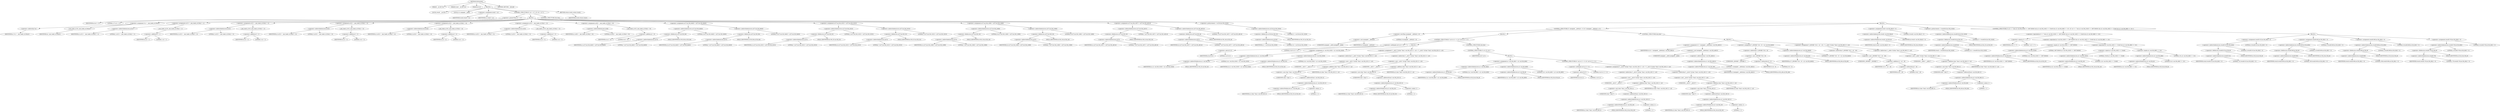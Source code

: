 digraph IGDstartelt {  
"1000103" [label = "(METHOD,IGDstartelt)" ]
"1000104" [label = "(PARAM,__m128i *a1)" ]
"1000105" [label = "(PARAM,const __m128i *a2)" ]
"1000106" [label = "(PARAM,int a3)" ]
"1000107" [label = "(BLOCK,,)" ]
"1000108" [label = "(LOCAL,result: __m128i *)" ]
"1000109" [label = "(LOCAL,v4: unsigned __int64)" ]
"1000110" [label = "(<operator>.assignment,result = a1)" ]
"1000111" [label = "(IDENTIFIER,result,result = a1)" ]
"1000112" [label = "(IDENTIFIER,a1,result = a1)" ]
"1000113" [label = "(CONTROL_STRUCTURE,if ( a3 > 127 ),if ( a3 > 127 ))" ]
"1000114" [label = "(<operator>.greaterThan,a3 > 127)" ]
"1000115" [label = "(IDENTIFIER,a3,a3 > 127)" ]
"1000116" [label = "(LITERAL,127,a3 > 127)" ]
"1000117" [label = "(BLOCK,,)" ]
"1000118" [label = "(<operator>.assignment,*a1 = _mm_loadu_si128(a2))" ]
"1000119" [label = "(<operator>.indirection,*a1)" ]
"1000120" [label = "(IDENTIFIER,a1,*a1 = _mm_loadu_si128(a2))" ]
"1000121" [label = "(_mm_loadu_si128,_mm_loadu_si128(a2))" ]
"1000122" [label = "(IDENTIFIER,a2,_mm_loadu_si128(a2))" ]
"1000123" [label = "(<operator>.assignment,a1[1] = _mm_loadu_si128(a2 + 1))" ]
"1000124" [label = "(<operator>.indirectIndexAccess,a1[1])" ]
"1000125" [label = "(IDENTIFIER,a1,a1[1] = _mm_loadu_si128(a2 + 1))" ]
"1000126" [label = "(LITERAL,1,a1[1] = _mm_loadu_si128(a2 + 1))" ]
"1000127" [label = "(_mm_loadu_si128,_mm_loadu_si128(a2 + 1))" ]
"1000128" [label = "(<operator>.addition,a2 + 1)" ]
"1000129" [label = "(IDENTIFIER,a2,a2 + 1)" ]
"1000130" [label = "(LITERAL,1,a2 + 1)" ]
"1000131" [label = "(<operator>.assignment,a1[2] = _mm_loadu_si128(a2 + 2))" ]
"1000132" [label = "(<operator>.indirectIndexAccess,a1[2])" ]
"1000133" [label = "(IDENTIFIER,a1,a1[2] = _mm_loadu_si128(a2 + 2))" ]
"1000134" [label = "(LITERAL,2,a1[2] = _mm_loadu_si128(a2 + 2))" ]
"1000135" [label = "(_mm_loadu_si128,_mm_loadu_si128(a2 + 2))" ]
"1000136" [label = "(<operator>.addition,a2 + 2)" ]
"1000137" [label = "(IDENTIFIER,a2,a2 + 2)" ]
"1000138" [label = "(LITERAL,2,a2 + 2)" ]
"1000139" [label = "(<operator>.assignment,a1[3] = _mm_loadu_si128(a2 + 3))" ]
"1000140" [label = "(<operator>.indirectIndexAccess,a1[3])" ]
"1000141" [label = "(IDENTIFIER,a1,a1[3] = _mm_loadu_si128(a2 + 3))" ]
"1000142" [label = "(LITERAL,3,a1[3] = _mm_loadu_si128(a2 + 3))" ]
"1000143" [label = "(_mm_loadu_si128,_mm_loadu_si128(a2 + 3))" ]
"1000144" [label = "(<operator>.addition,a2 + 3)" ]
"1000145" [label = "(IDENTIFIER,a2,a2 + 3)" ]
"1000146" [label = "(LITERAL,3,a2 + 3)" ]
"1000147" [label = "(<operator>.assignment,a1[4] = _mm_loadu_si128(a2 + 4))" ]
"1000148" [label = "(<operator>.indirectIndexAccess,a1[4])" ]
"1000149" [label = "(IDENTIFIER,a1,a1[4] = _mm_loadu_si128(a2 + 4))" ]
"1000150" [label = "(LITERAL,4,a1[4] = _mm_loadu_si128(a2 + 4))" ]
"1000151" [label = "(_mm_loadu_si128,_mm_loadu_si128(a2 + 4))" ]
"1000152" [label = "(<operator>.addition,a2 + 4)" ]
"1000153" [label = "(IDENTIFIER,a2,a2 + 4)" ]
"1000154" [label = "(LITERAL,4,a2 + 4)" ]
"1000155" [label = "(<operator>.assignment,a1[5] = _mm_loadu_si128(a2 + 5))" ]
"1000156" [label = "(<operator>.indirectIndexAccess,a1[5])" ]
"1000157" [label = "(IDENTIFIER,a1,a1[5] = _mm_loadu_si128(a2 + 5))" ]
"1000158" [label = "(LITERAL,5,a1[5] = _mm_loadu_si128(a2 + 5))" ]
"1000159" [label = "(_mm_loadu_si128,_mm_loadu_si128(a2 + 5))" ]
"1000160" [label = "(<operator>.addition,a2 + 5)" ]
"1000161" [label = "(IDENTIFIER,a2,a2 + 5)" ]
"1000162" [label = "(LITERAL,5,a2 + 5)" ]
"1000163" [label = "(<operator>.assignment,a1[6] = _mm_loadu_si128(a2 + 6))" ]
"1000164" [label = "(<operator>.indirectIndexAccess,a1[6])" ]
"1000165" [label = "(IDENTIFIER,a1,a1[6] = _mm_loadu_si128(a2 + 6))" ]
"1000166" [label = "(LITERAL,6,a1[6] = _mm_loadu_si128(a2 + 6))" ]
"1000167" [label = "(_mm_loadu_si128,_mm_loadu_si128(a2 + 6))" ]
"1000168" [label = "(<operator>.addition,a2 + 6)" ]
"1000169" [label = "(IDENTIFIER,a2,a2 + 6)" ]
"1000170" [label = "(LITERAL,6,a2 + 6)" ]
"1000171" [label = "(<operator>.assignment,a1[7].m128i_i64[0] = a2[7].m128i_i64[0])" ]
"1000172" [label = "(<operator>.indirectIndexAccess,a1[7].m128i_i64[0])" ]
"1000173" [label = "(<operator>.fieldAccess,a1[7].m128i_i64)" ]
"1000174" [label = "(<operator>.indirectIndexAccess,a1[7])" ]
"1000175" [label = "(IDENTIFIER,a1,a1[7].m128i_i64[0] = a2[7].m128i_i64[0])" ]
"1000176" [label = "(LITERAL,7,a1[7].m128i_i64[0] = a2[7].m128i_i64[0])" ]
"1000177" [label = "(FIELD_IDENTIFIER,m128i_i64,m128i_i64)" ]
"1000178" [label = "(LITERAL,0,a1[7].m128i_i64[0] = a2[7].m128i_i64[0])" ]
"1000179" [label = "(<operator>.indirectIndexAccess,a2[7].m128i_i64[0])" ]
"1000180" [label = "(<operator>.fieldAccess,a2[7].m128i_i64)" ]
"1000181" [label = "(<operator>.indirectIndexAccess,a2[7])" ]
"1000182" [label = "(IDENTIFIER,a2,a1[7].m128i_i64[0] = a2[7].m128i_i64[0])" ]
"1000183" [label = "(LITERAL,7,a1[7].m128i_i64[0] = a2[7].m128i_i64[0])" ]
"1000184" [label = "(FIELD_IDENTIFIER,m128i_i64,m128i_i64)" ]
"1000185" [label = "(LITERAL,0,a1[7].m128i_i64[0] = a2[7].m128i_i64[0])" ]
"1000186" [label = "(<operator>.assignment,a1[7].m128i_i32[2] = a2[7].m128i_i32[2])" ]
"1000187" [label = "(<operator>.indirectIndexAccess,a1[7].m128i_i32[2])" ]
"1000188" [label = "(<operator>.fieldAccess,a1[7].m128i_i32)" ]
"1000189" [label = "(<operator>.indirectIndexAccess,a1[7])" ]
"1000190" [label = "(IDENTIFIER,a1,a1[7].m128i_i32[2] = a2[7].m128i_i32[2])" ]
"1000191" [label = "(LITERAL,7,a1[7].m128i_i32[2] = a2[7].m128i_i32[2])" ]
"1000192" [label = "(FIELD_IDENTIFIER,m128i_i32,m128i_i32)" ]
"1000193" [label = "(LITERAL,2,a1[7].m128i_i32[2] = a2[7].m128i_i32[2])" ]
"1000194" [label = "(<operator>.indirectIndexAccess,a2[7].m128i_i32[2])" ]
"1000195" [label = "(<operator>.fieldAccess,a2[7].m128i_i32)" ]
"1000196" [label = "(<operator>.indirectIndexAccess,a2[7])" ]
"1000197" [label = "(IDENTIFIER,a2,a1[7].m128i_i32[2] = a2[7].m128i_i32[2])" ]
"1000198" [label = "(LITERAL,7,a1[7].m128i_i32[2] = a2[7].m128i_i32[2])" ]
"1000199" [label = "(FIELD_IDENTIFIER,m128i_i32,m128i_i32)" ]
"1000200" [label = "(LITERAL,2,a1[7].m128i_i32[2] = a2[7].m128i_i32[2])" ]
"1000201" [label = "(<operator>.assignment,a1[7].m128i_i16[6] = a2[7].m128i_i16[6])" ]
"1000202" [label = "(<operator>.indirectIndexAccess,a1[7].m128i_i16[6])" ]
"1000203" [label = "(<operator>.fieldAccess,a1[7].m128i_i16)" ]
"1000204" [label = "(<operator>.indirectIndexAccess,a1[7])" ]
"1000205" [label = "(IDENTIFIER,a1,a1[7].m128i_i16[6] = a2[7].m128i_i16[6])" ]
"1000206" [label = "(LITERAL,7,a1[7].m128i_i16[6] = a2[7].m128i_i16[6])" ]
"1000207" [label = "(FIELD_IDENTIFIER,m128i_i16,m128i_i16)" ]
"1000208" [label = "(LITERAL,6,a1[7].m128i_i16[6] = a2[7].m128i_i16[6])" ]
"1000209" [label = "(<operator>.indirectIndexAccess,a2[7].m128i_i16[6])" ]
"1000210" [label = "(<operator>.fieldAccess,a2[7].m128i_i16)" ]
"1000211" [label = "(<operator>.indirectIndexAccess,a2[7])" ]
"1000212" [label = "(IDENTIFIER,a2,a1[7].m128i_i16[6] = a2[7].m128i_i16[6])" ]
"1000213" [label = "(LITERAL,7,a1[7].m128i_i16[6] = a2[7].m128i_i16[6])" ]
"1000214" [label = "(FIELD_IDENTIFIER,m128i_i16,m128i_i16)" ]
"1000215" [label = "(LITERAL,6,a1[7].m128i_i16[6] = a2[7].m128i_i16[6])" ]
"1000216" [label = "(<operator>.assignment,a1[7].m128i_i16[7] = a2[7].m128i_u8[14])" ]
"1000217" [label = "(<operator>.indirectIndexAccess,a1[7].m128i_i16[7])" ]
"1000218" [label = "(<operator>.fieldAccess,a1[7].m128i_i16)" ]
"1000219" [label = "(<operator>.indirectIndexAccess,a1[7])" ]
"1000220" [label = "(IDENTIFIER,a1,a1[7].m128i_i16[7] = a2[7].m128i_u8[14])" ]
"1000221" [label = "(LITERAL,7,a1[7].m128i_i16[7] = a2[7].m128i_u8[14])" ]
"1000222" [label = "(FIELD_IDENTIFIER,m128i_i16,m128i_i16)" ]
"1000223" [label = "(LITERAL,7,a1[7].m128i_i16[7] = a2[7].m128i_u8[14])" ]
"1000224" [label = "(<operator>.indirectIndexAccess,a2[7].m128i_u8[14])" ]
"1000225" [label = "(<operator>.fieldAccess,a2[7].m128i_u8)" ]
"1000226" [label = "(<operator>.indirectIndexAccess,a2[7])" ]
"1000227" [label = "(IDENTIFIER,a2,a1[7].m128i_i16[7] = a2[7].m128i_u8[14])" ]
"1000228" [label = "(LITERAL,7,a1[7].m128i_i16[7] = a2[7].m128i_u8[14])" ]
"1000229" [label = "(FIELD_IDENTIFIER,m128i_u8,m128i_u8)" ]
"1000230" [label = "(LITERAL,14,a1[7].m128i_i16[7] = a2[7].m128i_u8[14])" ]
"1000231" [label = "(<operator>.preIncrement,++a1[24].m128i_i32[0])" ]
"1000232" [label = "(<operator>.indirectIndexAccess,a1[24].m128i_i32[0])" ]
"1000233" [label = "(<operator>.fieldAccess,a1[24].m128i_i32)" ]
"1000234" [label = "(<operator>.indirectIndexAccess,a1[24])" ]
"1000235" [label = "(IDENTIFIER,a1,++a1[24].m128i_i32[0])" ]
"1000236" [label = "(LITERAL,24,++a1[24].m128i_i32[0])" ]
"1000237" [label = "(FIELD_IDENTIFIER,m128i_i32,m128i_i32)" ]
"1000238" [label = "(LITERAL,0,++a1[24].m128i_i32[0])" ]
"1000239" [label = "(CONTROL_STRUCTURE,else,else)" ]
"1000240" [label = "(BLOCK,,)" ]
"1000241" [label = "(CONTROL_STRUCTURE,if ( (unsigned __int64)a3 < 8 ),if ( (unsigned __int64)a3 < 8 ))" ]
"1000242" [label = "(<operator>.lessThan,(unsigned __int64)a3 < 8)" ]
"1000243" [label = "(<operator>.cast,(unsigned __int64)a3)" ]
"1000244" [label = "(UNKNOWN,unsigned __int64,unsigned __int64)" ]
"1000245" [label = "(IDENTIFIER,a3,(unsigned __int64)a3)" ]
"1000246" [label = "(LITERAL,8,(unsigned __int64)a3 < 8)" ]
"1000247" [label = "(BLOCK,,)" ]
"1000248" [label = "(CONTROL_STRUCTURE,if ( (a3 & 4) != 0 ),if ( (a3 & 4) != 0 ))" ]
"1000249" [label = "(<operator>.notEquals,(a3 & 4) != 0)" ]
"1000250" [label = "(<operator>.and,a3 & 4)" ]
"1000251" [label = "(IDENTIFIER,a3,a3 & 4)" ]
"1000252" [label = "(LITERAL,4,a3 & 4)" ]
"1000253" [label = "(LITERAL,0,(a3 & 4) != 0)" ]
"1000254" [label = "(BLOCK,,)" ]
"1000255" [label = "(<operator>.assignment,a1->m128i_i32[0] = a2->m128i_i32[0])" ]
"1000256" [label = "(<operator>.indirectIndexAccess,a1->m128i_i32[0])" ]
"1000257" [label = "(<operator>.indirectFieldAccess,a1->m128i_i32)" ]
"1000258" [label = "(IDENTIFIER,a1,a1->m128i_i32[0] = a2->m128i_i32[0])" ]
"1000259" [label = "(FIELD_IDENTIFIER,m128i_i32,m128i_i32)" ]
"1000260" [label = "(LITERAL,0,a1->m128i_i32[0] = a2->m128i_i32[0])" ]
"1000261" [label = "(<operator>.indirectIndexAccess,a2->m128i_i32[0])" ]
"1000262" [label = "(<operator>.indirectFieldAccess,a2->m128i_i32)" ]
"1000263" [label = "(IDENTIFIER,a2,a1->m128i_i32[0] = a2->m128i_i32[0])" ]
"1000264" [label = "(FIELD_IDENTIFIER,m128i_i32,m128i_i32)" ]
"1000265" [label = "(LITERAL,0,a1->m128i_i32[0] = a2->m128i_i32[0])" ]
"1000266" [label = "(<operator>.assignment,*(__int32 *)((char *)&a1->m128i_i32[-1] + a3) = *(__int32 *)((char *)&a2->m128i_i32[-1] + a3))" ]
"1000267" [label = "(<operator>.indirection,*(__int32 *)((char *)&a1->m128i_i32[-1] + a3))" ]
"1000268" [label = "(<operator>.cast,(__int32 *)((char *)&a1->m128i_i32[-1] + a3))" ]
"1000269" [label = "(UNKNOWN,__int32 *,__int32 *)" ]
"1000270" [label = "(<operator>.addition,(char *)&a1->m128i_i32[-1] + a3)" ]
"1000271" [label = "(<operator>.cast,(char *)&a1->m128i_i32[-1])" ]
"1000272" [label = "(UNKNOWN,char *,char *)" ]
"1000273" [label = "(<operator>.addressOf,&a1->m128i_i32[-1])" ]
"1000274" [label = "(<operator>.indirectIndexAccess,a1->m128i_i32[-1])" ]
"1000275" [label = "(<operator>.indirectFieldAccess,a1->m128i_i32)" ]
"1000276" [label = "(IDENTIFIER,a1,(char *)&a1->m128i_i32[-1])" ]
"1000277" [label = "(FIELD_IDENTIFIER,m128i_i32,m128i_i32)" ]
"1000278" [label = "(<operator>.minus,-1)" ]
"1000279" [label = "(LITERAL,1,-1)" ]
"1000280" [label = "(IDENTIFIER,a3,(char *)&a1->m128i_i32[-1] + a3)" ]
"1000281" [label = "(<operator>.indirection,*(__int32 *)((char *)&a2->m128i_i32[-1] + a3))" ]
"1000282" [label = "(<operator>.cast,(__int32 *)((char *)&a2->m128i_i32[-1] + a3))" ]
"1000283" [label = "(UNKNOWN,__int32 *,__int32 *)" ]
"1000284" [label = "(<operator>.addition,(char *)&a2->m128i_i32[-1] + a3)" ]
"1000285" [label = "(<operator>.cast,(char *)&a2->m128i_i32[-1])" ]
"1000286" [label = "(UNKNOWN,char *,char *)" ]
"1000287" [label = "(<operator>.addressOf,&a2->m128i_i32[-1])" ]
"1000288" [label = "(<operator>.indirectIndexAccess,a2->m128i_i32[-1])" ]
"1000289" [label = "(<operator>.indirectFieldAccess,a2->m128i_i32)" ]
"1000290" [label = "(IDENTIFIER,a2,(char *)&a2->m128i_i32[-1])" ]
"1000291" [label = "(FIELD_IDENTIFIER,m128i_i32,m128i_i32)" ]
"1000292" [label = "(<operator>.minus,-1)" ]
"1000293" [label = "(LITERAL,1,-1)" ]
"1000294" [label = "(IDENTIFIER,a3,(char *)&a2->m128i_i32[-1] + a3)" ]
"1000295" [label = "(CONTROL_STRUCTURE,else,else)" ]
"1000296" [label = "(CONTROL_STRUCTURE,if ( a3 ),if ( a3 ))" ]
"1000297" [label = "(IDENTIFIER,a3,if ( a3 ))" ]
"1000298" [label = "(BLOCK,,)" ]
"1000299" [label = "(<operator>.assignment,a1->m128i_i8[0] = a2->m128i_i8[0])" ]
"1000300" [label = "(<operator>.indirectIndexAccess,a1->m128i_i8[0])" ]
"1000301" [label = "(<operator>.indirectFieldAccess,a1->m128i_i8)" ]
"1000302" [label = "(IDENTIFIER,a1,a1->m128i_i8[0] = a2->m128i_i8[0])" ]
"1000303" [label = "(FIELD_IDENTIFIER,m128i_i8,m128i_i8)" ]
"1000304" [label = "(LITERAL,0,a1->m128i_i8[0] = a2->m128i_i8[0])" ]
"1000305" [label = "(<operator>.indirectIndexAccess,a2->m128i_i8[0])" ]
"1000306" [label = "(<operator>.indirectFieldAccess,a2->m128i_i8)" ]
"1000307" [label = "(IDENTIFIER,a2,a1->m128i_i8[0] = a2->m128i_i8[0])" ]
"1000308" [label = "(FIELD_IDENTIFIER,m128i_i8,m128i_i8)" ]
"1000309" [label = "(LITERAL,0,a1->m128i_i8[0] = a2->m128i_i8[0])" ]
"1000310" [label = "(CONTROL_STRUCTURE,if ( (a3 & 2) != 0 ),if ( (a3 & 2) != 0 ))" ]
"1000311" [label = "(<operator>.notEquals,(a3 & 2) != 0)" ]
"1000312" [label = "(<operator>.and,a3 & 2)" ]
"1000313" [label = "(IDENTIFIER,a3,a3 & 2)" ]
"1000314" [label = "(LITERAL,2,a3 & 2)" ]
"1000315" [label = "(LITERAL,0,(a3 & 2) != 0)" ]
"1000316" [label = "(<operator>.assignment,*(__int16 *)((char *)&a1->m128i_i16[-1] + a3) = *(__int16 *)((char *)&a2->m128i_i16[-1] + a3))" ]
"1000317" [label = "(<operator>.indirection,*(__int16 *)((char *)&a1->m128i_i16[-1] + a3))" ]
"1000318" [label = "(<operator>.cast,(__int16 *)((char *)&a1->m128i_i16[-1] + a3))" ]
"1000319" [label = "(UNKNOWN,__int16 *,__int16 *)" ]
"1000320" [label = "(<operator>.addition,(char *)&a1->m128i_i16[-1] + a3)" ]
"1000321" [label = "(<operator>.cast,(char *)&a1->m128i_i16[-1])" ]
"1000322" [label = "(UNKNOWN,char *,char *)" ]
"1000323" [label = "(<operator>.addressOf,&a1->m128i_i16[-1])" ]
"1000324" [label = "(<operator>.indirectIndexAccess,a1->m128i_i16[-1])" ]
"1000325" [label = "(<operator>.indirectFieldAccess,a1->m128i_i16)" ]
"1000326" [label = "(IDENTIFIER,a1,(char *)&a1->m128i_i16[-1])" ]
"1000327" [label = "(FIELD_IDENTIFIER,m128i_i16,m128i_i16)" ]
"1000328" [label = "(<operator>.minus,-1)" ]
"1000329" [label = "(LITERAL,1,-1)" ]
"1000330" [label = "(IDENTIFIER,a3,(char *)&a1->m128i_i16[-1] + a3)" ]
"1000331" [label = "(<operator>.indirection,*(__int16 *)((char *)&a2->m128i_i16[-1] + a3))" ]
"1000332" [label = "(<operator>.cast,(__int16 *)((char *)&a2->m128i_i16[-1] + a3))" ]
"1000333" [label = "(UNKNOWN,__int16 *,__int16 *)" ]
"1000334" [label = "(<operator>.addition,(char *)&a2->m128i_i16[-1] + a3)" ]
"1000335" [label = "(<operator>.cast,(char *)&a2->m128i_i16[-1])" ]
"1000336" [label = "(UNKNOWN,char *,char *)" ]
"1000337" [label = "(<operator>.addressOf,&a2->m128i_i16[-1])" ]
"1000338" [label = "(<operator>.indirectIndexAccess,a2->m128i_i16[-1])" ]
"1000339" [label = "(<operator>.indirectFieldAccess,a2->m128i_i16)" ]
"1000340" [label = "(IDENTIFIER,a2,(char *)&a2->m128i_i16[-1])" ]
"1000341" [label = "(FIELD_IDENTIFIER,m128i_i16,m128i_i16)" ]
"1000342" [label = "(<operator>.minus,-1)" ]
"1000343" [label = "(LITERAL,1,-1)" ]
"1000344" [label = "(IDENTIFIER,a3,(char *)&a2->m128i_i16[-1] + a3)" ]
"1000345" [label = "(CONTROL_STRUCTURE,else,else)" ]
"1000346" [label = "(BLOCK,,)" ]
"1000347" [label = "(<operator>.assignment,v4 = (unsigned __int64)&a1->m128i_u64[1])" ]
"1000348" [label = "(IDENTIFIER,v4,v4 = (unsigned __int64)&a1->m128i_u64[1])" ]
"1000349" [label = "(<operator>.cast,(unsigned __int64)&a1->m128i_u64[1])" ]
"1000350" [label = "(UNKNOWN,unsigned __int64,unsigned __int64)" ]
"1000351" [label = "(<operator>.addressOf,&a1->m128i_u64[1])" ]
"1000352" [label = "(<operator>.indirectIndexAccess,a1->m128i_u64[1])" ]
"1000353" [label = "(<operator>.indirectFieldAccess,a1->m128i_u64)" ]
"1000354" [label = "(IDENTIFIER,a1,(unsigned __int64)&a1->m128i_u64[1])" ]
"1000355" [label = "(FIELD_IDENTIFIER,m128i_u64,m128i_u64)" ]
"1000356" [label = "(LITERAL,1,(unsigned __int64)&a1->m128i_u64[1])" ]
"1000357" [label = "(<operator>.assignment,*(_QWORD *)(v4 - 8) = a2->m128i_i64[0])" ]
"1000358" [label = "(<operator>.indirection,*(_QWORD *)(v4 - 8))" ]
"1000359" [label = "(<operator>.cast,(_QWORD *)(v4 - 8))" ]
"1000360" [label = "(UNKNOWN,_QWORD *,_QWORD *)" ]
"1000361" [label = "(<operator>.subtraction,v4 - 8)" ]
"1000362" [label = "(IDENTIFIER,v4,v4 - 8)" ]
"1000363" [label = "(LITERAL,8,v4 - 8)" ]
"1000364" [label = "(<operator>.indirectIndexAccess,a2->m128i_i64[0])" ]
"1000365" [label = "(<operator>.indirectFieldAccess,a2->m128i_i64)" ]
"1000366" [label = "(IDENTIFIER,a2,*(_QWORD *)(v4 - 8) = a2->m128i_i64[0])" ]
"1000367" [label = "(FIELD_IDENTIFIER,m128i_i64,m128i_i64)" ]
"1000368" [label = "(LITERAL,0,*(_QWORD *)(v4 - 8) = a2->m128i_i64[0])" ]
"1000369" [label = "(<operator>.assignment,*(_QWORD *)(v4 + a3 - 16) = *(__int64 *)((char *)&a2->m128i_i64[-1] + a3))" ]
"1000370" [label = "(<operator>.indirection,*(_QWORD *)(v4 + a3 - 16))" ]
"1000371" [label = "(<operator>.cast,(_QWORD *)(v4 + a3 - 16))" ]
"1000372" [label = "(UNKNOWN,_QWORD *,_QWORD *)" ]
"1000373" [label = "(<operator>.addition,v4 + a3 - 16)" ]
"1000374" [label = "(IDENTIFIER,v4,v4 + a3 - 16)" ]
"1000375" [label = "(<operator>.subtraction,a3 - 16)" ]
"1000376" [label = "(IDENTIFIER,a3,a3 - 16)" ]
"1000377" [label = "(LITERAL,16,a3 - 16)" ]
"1000378" [label = "(<operator>.indirection,*(__int64 *)((char *)&a2->m128i_i64[-1] + a3))" ]
"1000379" [label = "(<operator>.cast,(__int64 *)((char *)&a2->m128i_i64[-1] + a3))" ]
"1000380" [label = "(UNKNOWN,__int64 *,__int64 *)" ]
"1000381" [label = "(<operator>.addition,(char *)&a2->m128i_i64[-1] + a3)" ]
"1000382" [label = "(<operator>.cast,(char *)&a2->m128i_i64[-1])" ]
"1000383" [label = "(UNKNOWN,char *,char *)" ]
"1000384" [label = "(<operator>.addressOf,&a2->m128i_i64[-1])" ]
"1000385" [label = "(<operator>.indirectIndexAccess,a2->m128i_i64[-1])" ]
"1000386" [label = "(<operator>.indirectFieldAccess,a2->m128i_i64)" ]
"1000387" [label = "(IDENTIFIER,a2,(char *)&a2->m128i_i64[-1])" ]
"1000388" [label = "(FIELD_IDENTIFIER,m128i_i64,m128i_i64)" ]
"1000389" [label = "(<operator>.minus,-1)" ]
"1000390" [label = "(LITERAL,1,-1)" ]
"1000391" [label = "(IDENTIFIER,a3,(char *)&a2->m128i_i64[-1] + a3)" ]
"1000392" [label = "(<operator>.assignment,result->m128i_i8[a3] = 0)" ]
"1000393" [label = "(<operator>.indirectIndexAccess,result->m128i_i8[a3])" ]
"1000394" [label = "(<operator>.indirectFieldAccess,result->m128i_i8)" ]
"1000395" [label = "(IDENTIFIER,result,result->m128i_i8[a3] = 0)" ]
"1000396" [label = "(FIELD_IDENTIFIER,m128i_i8,m128i_i8)" ]
"1000397" [label = "(IDENTIFIER,a3,result->m128i_i8[a3] = 0)" ]
"1000398" [label = "(LITERAL,0,result->m128i_i8[a3] = 0)" ]
"1000399" [label = "(<operator>.preIncrement,++result[24].m128i_i32[0])" ]
"1000400" [label = "(<operator>.indirectIndexAccess,result[24].m128i_i32[0])" ]
"1000401" [label = "(<operator>.fieldAccess,result[24].m128i_i32)" ]
"1000402" [label = "(<operator>.indirectIndexAccess,result[24])" ]
"1000403" [label = "(IDENTIFIER,result,++result[24].m128i_i32[0])" ]
"1000404" [label = "(LITERAL,24,++result[24].m128i_i32[0])" ]
"1000405" [label = "(FIELD_IDENTIFIER,m128i_i32,m128i_i32)" ]
"1000406" [label = "(LITERAL,0,++result[24].m128i_i32[0])" ]
"1000407" [label = "(CONTROL_STRUCTURE,if ( a3 == 7 && a2->m128i_i32[0] == 1987208563 && a2->m128i_i16[2] == 25449 && a2->m128i_i8[6] == 101 ),if ( a3 == 7 && a2->m128i_i32[0] == 1987208563 && a2->m128i_i16[2] == 25449 && a2->m128i_i8[6] == 101 ))" ]
"1000408" [label = "(<operator>.logicalAnd,a3 == 7 && a2->m128i_i32[0] == 1987208563 && a2->m128i_i16[2] == 25449 && a2->m128i_i8[6] == 101)" ]
"1000409" [label = "(<operator>.equals,a3 == 7)" ]
"1000410" [label = "(IDENTIFIER,a3,a3 == 7)" ]
"1000411" [label = "(LITERAL,7,a3 == 7)" ]
"1000412" [label = "(<operator>.logicalAnd,a2->m128i_i32[0] == 1987208563 && a2->m128i_i16[2] == 25449 && a2->m128i_i8[6] == 101)" ]
"1000413" [label = "(<operator>.equals,a2->m128i_i32[0] == 1987208563)" ]
"1000414" [label = "(<operator>.indirectIndexAccess,a2->m128i_i32[0])" ]
"1000415" [label = "(<operator>.indirectFieldAccess,a2->m128i_i32)" ]
"1000416" [label = "(IDENTIFIER,a2,a2->m128i_i32[0] == 1987208563)" ]
"1000417" [label = "(FIELD_IDENTIFIER,m128i_i32,m128i_i32)" ]
"1000418" [label = "(LITERAL,0,a2->m128i_i32[0] == 1987208563)" ]
"1000419" [label = "(LITERAL,1987208563,a2->m128i_i32[0] == 1987208563)" ]
"1000420" [label = "(<operator>.logicalAnd,a2->m128i_i16[2] == 25449 && a2->m128i_i8[6] == 101)" ]
"1000421" [label = "(<operator>.equals,a2->m128i_i16[2] == 25449)" ]
"1000422" [label = "(<operator>.indirectIndexAccess,a2->m128i_i16[2])" ]
"1000423" [label = "(<operator>.indirectFieldAccess,a2->m128i_i16)" ]
"1000424" [label = "(IDENTIFIER,a2,a2->m128i_i16[2] == 25449)" ]
"1000425" [label = "(FIELD_IDENTIFIER,m128i_i16,m128i_i16)" ]
"1000426" [label = "(LITERAL,2,a2->m128i_i16[2] == 25449)" ]
"1000427" [label = "(LITERAL,25449,a2->m128i_i16[2] == 25449)" ]
"1000428" [label = "(<operator>.equals,a2->m128i_i8[6] == 101)" ]
"1000429" [label = "(<operator>.indirectIndexAccess,a2->m128i_i8[6])" ]
"1000430" [label = "(<operator>.indirectFieldAccess,a2->m128i_i8)" ]
"1000431" [label = "(IDENTIFIER,a2,a2->m128i_i8[6] == 101)" ]
"1000432" [label = "(FIELD_IDENTIFIER,m128i_i8,m128i_i8)" ]
"1000433" [label = "(LITERAL,6,a2->m128i_i8[6] == 101)" ]
"1000434" [label = "(LITERAL,101,a2->m128i_i8[6] == 101)" ]
"1000435" [label = "(BLOCK,,)" ]
"1000436" [label = "(<operator>.assignment,result[152].m128i_i8[4] = 0)" ]
"1000437" [label = "(<operator>.indirectIndexAccess,result[152].m128i_i8[4])" ]
"1000438" [label = "(<operator>.fieldAccess,result[152].m128i_i8)" ]
"1000439" [label = "(<operator>.indirectIndexAccess,result[152])" ]
"1000440" [label = "(IDENTIFIER,result,result[152].m128i_i8[4] = 0)" ]
"1000441" [label = "(LITERAL,152,result[152].m128i_i8[4] = 0)" ]
"1000442" [label = "(FIELD_IDENTIFIER,m128i_i8,m128i_i8)" ]
"1000443" [label = "(LITERAL,4,result[152].m128i_i8[4] = 0)" ]
"1000444" [label = "(LITERAL,0,result[152].m128i_i8[4] = 0)" ]
"1000445" [label = "(<operator>.assignment,result[160].m128i_i8[4] = 0)" ]
"1000446" [label = "(<operator>.indirectIndexAccess,result[160].m128i_i8[4])" ]
"1000447" [label = "(<operator>.fieldAccess,result[160].m128i_i8)" ]
"1000448" [label = "(<operator>.indirectIndexAccess,result[160])" ]
"1000449" [label = "(IDENTIFIER,result,result[160].m128i_i8[4] = 0)" ]
"1000450" [label = "(LITERAL,160,result[160].m128i_i8[4] = 0)" ]
"1000451" [label = "(FIELD_IDENTIFIER,m128i_i8,m128i_i8)" ]
"1000452" [label = "(LITERAL,4,result[160].m128i_i8[4] = 0)" ]
"1000453" [label = "(LITERAL,0,result[160].m128i_i8[4] = 0)" ]
"1000454" [label = "(<operator>.assignment,result[168].m128i_i8[4] = 0)" ]
"1000455" [label = "(<operator>.indirectIndexAccess,result[168].m128i_i8[4])" ]
"1000456" [label = "(<operator>.fieldAccess,result[168].m128i_i8)" ]
"1000457" [label = "(<operator>.indirectIndexAccess,result[168])" ]
"1000458" [label = "(IDENTIFIER,result,result[168].m128i_i8[4] = 0)" ]
"1000459" [label = "(LITERAL,168,result[168].m128i_i8[4] = 0)" ]
"1000460" [label = "(FIELD_IDENTIFIER,m128i_i8,m128i_i8)" ]
"1000461" [label = "(LITERAL,4,result[168].m128i_i8[4] = 0)" ]
"1000462" [label = "(LITERAL,0,result[168].m128i_i8[4] = 0)" ]
"1000463" [label = "(<operator>.assignment,result[176].m128i_i8[4] = 0)" ]
"1000464" [label = "(<operator>.indirectIndexAccess,result[176].m128i_i8[4])" ]
"1000465" [label = "(<operator>.fieldAccess,result[176].m128i_i8)" ]
"1000466" [label = "(<operator>.indirectIndexAccess,result[176])" ]
"1000467" [label = "(IDENTIFIER,result,result[176].m128i_i8[4] = 0)" ]
"1000468" [label = "(LITERAL,176,result[176].m128i_i8[4] = 0)" ]
"1000469" [label = "(FIELD_IDENTIFIER,m128i_i8,m128i_i8)" ]
"1000470" [label = "(LITERAL,4,result[176].m128i_i8[4] = 0)" ]
"1000471" [label = "(LITERAL,0,result[176].m128i_i8[4] = 0)" ]
"1000472" [label = "(RETURN,return result;,return result;)" ]
"1000473" [label = "(IDENTIFIER,result,return result;)" ]
"1000474" [label = "(METHOD_RETURN,__fastcall)" ]
  "1000103" -> "1000104" 
  "1000103" -> "1000105" 
  "1000103" -> "1000106" 
  "1000103" -> "1000107" 
  "1000103" -> "1000474" 
  "1000107" -> "1000108" 
  "1000107" -> "1000109" 
  "1000107" -> "1000110" 
  "1000107" -> "1000113" 
  "1000107" -> "1000472" 
  "1000110" -> "1000111" 
  "1000110" -> "1000112" 
  "1000113" -> "1000114" 
  "1000113" -> "1000117" 
  "1000113" -> "1000239" 
  "1000114" -> "1000115" 
  "1000114" -> "1000116" 
  "1000117" -> "1000118" 
  "1000117" -> "1000123" 
  "1000117" -> "1000131" 
  "1000117" -> "1000139" 
  "1000117" -> "1000147" 
  "1000117" -> "1000155" 
  "1000117" -> "1000163" 
  "1000117" -> "1000171" 
  "1000117" -> "1000186" 
  "1000117" -> "1000201" 
  "1000117" -> "1000216" 
  "1000117" -> "1000231" 
  "1000118" -> "1000119" 
  "1000118" -> "1000121" 
  "1000119" -> "1000120" 
  "1000121" -> "1000122" 
  "1000123" -> "1000124" 
  "1000123" -> "1000127" 
  "1000124" -> "1000125" 
  "1000124" -> "1000126" 
  "1000127" -> "1000128" 
  "1000128" -> "1000129" 
  "1000128" -> "1000130" 
  "1000131" -> "1000132" 
  "1000131" -> "1000135" 
  "1000132" -> "1000133" 
  "1000132" -> "1000134" 
  "1000135" -> "1000136" 
  "1000136" -> "1000137" 
  "1000136" -> "1000138" 
  "1000139" -> "1000140" 
  "1000139" -> "1000143" 
  "1000140" -> "1000141" 
  "1000140" -> "1000142" 
  "1000143" -> "1000144" 
  "1000144" -> "1000145" 
  "1000144" -> "1000146" 
  "1000147" -> "1000148" 
  "1000147" -> "1000151" 
  "1000148" -> "1000149" 
  "1000148" -> "1000150" 
  "1000151" -> "1000152" 
  "1000152" -> "1000153" 
  "1000152" -> "1000154" 
  "1000155" -> "1000156" 
  "1000155" -> "1000159" 
  "1000156" -> "1000157" 
  "1000156" -> "1000158" 
  "1000159" -> "1000160" 
  "1000160" -> "1000161" 
  "1000160" -> "1000162" 
  "1000163" -> "1000164" 
  "1000163" -> "1000167" 
  "1000164" -> "1000165" 
  "1000164" -> "1000166" 
  "1000167" -> "1000168" 
  "1000168" -> "1000169" 
  "1000168" -> "1000170" 
  "1000171" -> "1000172" 
  "1000171" -> "1000179" 
  "1000172" -> "1000173" 
  "1000172" -> "1000178" 
  "1000173" -> "1000174" 
  "1000173" -> "1000177" 
  "1000174" -> "1000175" 
  "1000174" -> "1000176" 
  "1000179" -> "1000180" 
  "1000179" -> "1000185" 
  "1000180" -> "1000181" 
  "1000180" -> "1000184" 
  "1000181" -> "1000182" 
  "1000181" -> "1000183" 
  "1000186" -> "1000187" 
  "1000186" -> "1000194" 
  "1000187" -> "1000188" 
  "1000187" -> "1000193" 
  "1000188" -> "1000189" 
  "1000188" -> "1000192" 
  "1000189" -> "1000190" 
  "1000189" -> "1000191" 
  "1000194" -> "1000195" 
  "1000194" -> "1000200" 
  "1000195" -> "1000196" 
  "1000195" -> "1000199" 
  "1000196" -> "1000197" 
  "1000196" -> "1000198" 
  "1000201" -> "1000202" 
  "1000201" -> "1000209" 
  "1000202" -> "1000203" 
  "1000202" -> "1000208" 
  "1000203" -> "1000204" 
  "1000203" -> "1000207" 
  "1000204" -> "1000205" 
  "1000204" -> "1000206" 
  "1000209" -> "1000210" 
  "1000209" -> "1000215" 
  "1000210" -> "1000211" 
  "1000210" -> "1000214" 
  "1000211" -> "1000212" 
  "1000211" -> "1000213" 
  "1000216" -> "1000217" 
  "1000216" -> "1000224" 
  "1000217" -> "1000218" 
  "1000217" -> "1000223" 
  "1000218" -> "1000219" 
  "1000218" -> "1000222" 
  "1000219" -> "1000220" 
  "1000219" -> "1000221" 
  "1000224" -> "1000225" 
  "1000224" -> "1000230" 
  "1000225" -> "1000226" 
  "1000225" -> "1000229" 
  "1000226" -> "1000227" 
  "1000226" -> "1000228" 
  "1000231" -> "1000232" 
  "1000232" -> "1000233" 
  "1000232" -> "1000238" 
  "1000233" -> "1000234" 
  "1000233" -> "1000237" 
  "1000234" -> "1000235" 
  "1000234" -> "1000236" 
  "1000239" -> "1000240" 
  "1000240" -> "1000241" 
  "1000240" -> "1000392" 
  "1000240" -> "1000399" 
  "1000240" -> "1000407" 
  "1000241" -> "1000242" 
  "1000241" -> "1000247" 
  "1000241" -> "1000345" 
  "1000242" -> "1000243" 
  "1000242" -> "1000246" 
  "1000243" -> "1000244" 
  "1000243" -> "1000245" 
  "1000247" -> "1000248" 
  "1000248" -> "1000249" 
  "1000248" -> "1000254" 
  "1000248" -> "1000295" 
  "1000249" -> "1000250" 
  "1000249" -> "1000253" 
  "1000250" -> "1000251" 
  "1000250" -> "1000252" 
  "1000254" -> "1000255" 
  "1000254" -> "1000266" 
  "1000255" -> "1000256" 
  "1000255" -> "1000261" 
  "1000256" -> "1000257" 
  "1000256" -> "1000260" 
  "1000257" -> "1000258" 
  "1000257" -> "1000259" 
  "1000261" -> "1000262" 
  "1000261" -> "1000265" 
  "1000262" -> "1000263" 
  "1000262" -> "1000264" 
  "1000266" -> "1000267" 
  "1000266" -> "1000281" 
  "1000267" -> "1000268" 
  "1000268" -> "1000269" 
  "1000268" -> "1000270" 
  "1000270" -> "1000271" 
  "1000270" -> "1000280" 
  "1000271" -> "1000272" 
  "1000271" -> "1000273" 
  "1000273" -> "1000274" 
  "1000274" -> "1000275" 
  "1000274" -> "1000278" 
  "1000275" -> "1000276" 
  "1000275" -> "1000277" 
  "1000278" -> "1000279" 
  "1000281" -> "1000282" 
  "1000282" -> "1000283" 
  "1000282" -> "1000284" 
  "1000284" -> "1000285" 
  "1000284" -> "1000294" 
  "1000285" -> "1000286" 
  "1000285" -> "1000287" 
  "1000287" -> "1000288" 
  "1000288" -> "1000289" 
  "1000288" -> "1000292" 
  "1000289" -> "1000290" 
  "1000289" -> "1000291" 
  "1000292" -> "1000293" 
  "1000295" -> "1000296" 
  "1000296" -> "1000297" 
  "1000296" -> "1000298" 
  "1000298" -> "1000299" 
  "1000298" -> "1000310" 
  "1000299" -> "1000300" 
  "1000299" -> "1000305" 
  "1000300" -> "1000301" 
  "1000300" -> "1000304" 
  "1000301" -> "1000302" 
  "1000301" -> "1000303" 
  "1000305" -> "1000306" 
  "1000305" -> "1000309" 
  "1000306" -> "1000307" 
  "1000306" -> "1000308" 
  "1000310" -> "1000311" 
  "1000310" -> "1000316" 
  "1000311" -> "1000312" 
  "1000311" -> "1000315" 
  "1000312" -> "1000313" 
  "1000312" -> "1000314" 
  "1000316" -> "1000317" 
  "1000316" -> "1000331" 
  "1000317" -> "1000318" 
  "1000318" -> "1000319" 
  "1000318" -> "1000320" 
  "1000320" -> "1000321" 
  "1000320" -> "1000330" 
  "1000321" -> "1000322" 
  "1000321" -> "1000323" 
  "1000323" -> "1000324" 
  "1000324" -> "1000325" 
  "1000324" -> "1000328" 
  "1000325" -> "1000326" 
  "1000325" -> "1000327" 
  "1000328" -> "1000329" 
  "1000331" -> "1000332" 
  "1000332" -> "1000333" 
  "1000332" -> "1000334" 
  "1000334" -> "1000335" 
  "1000334" -> "1000344" 
  "1000335" -> "1000336" 
  "1000335" -> "1000337" 
  "1000337" -> "1000338" 
  "1000338" -> "1000339" 
  "1000338" -> "1000342" 
  "1000339" -> "1000340" 
  "1000339" -> "1000341" 
  "1000342" -> "1000343" 
  "1000345" -> "1000346" 
  "1000346" -> "1000347" 
  "1000346" -> "1000357" 
  "1000346" -> "1000369" 
  "1000347" -> "1000348" 
  "1000347" -> "1000349" 
  "1000349" -> "1000350" 
  "1000349" -> "1000351" 
  "1000351" -> "1000352" 
  "1000352" -> "1000353" 
  "1000352" -> "1000356" 
  "1000353" -> "1000354" 
  "1000353" -> "1000355" 
  "1000357" -> "1000358" 
  "1000357" -> "1000364" 
  "1000358" -> "1000359" 
  "1000359" -> "1000360" 
  "1000359" -> "1000361" 
  "1000361" -> "1000362" 
  "1000361" -> "1000363" 
  "1000364" -> "1000365" 
  "1000364" -> "1000368" 
  "1000365" -> "1000366" 
  "1000365" -> "1000367" 
  "1000369" -> "1000370" 
  "1000369" -> "1000378" 
  "1000370" -> "1000371" 
  "1000371" -> "1000372" 
  "1000371" -> "1000373" 
  "1000373" -> "1000374" 
  "1000373" -> "1000375" 
  "1000375" -> "1000376" 
  "1000375" -> "1000377" 
  "1000378" -> "1000379" 
  "1000379" -> "1000380" 
  "1000379" -> "1000381" 
  "1000381" -> "1000382" 
  "1000381" -> "1000391" 
  "1000382" -> "1000383" 
  "1000382" -> "1000384" 
  "1000384" -> "1000385" 
  "1000385" -> "1000386" 
  "1000385" -> "1000389" 
  "1000386" -> "1000387" 
  "1000386" -> "1000388" 
  "1000389" -> "1000390" 
  "1000392" -> "1000393" 
  "1000392" -> "1000398" 
  "1000393" -> "1000394" 
  "1000393" -> "1000397" 
  "1000394" -> "1000395" 
  "1000394" -> "1000396" 
  "1000399" -> "1000400" 
  "1000400" -> "1000401" 
  "1000400" -> "1000406" 
  "1000401" -> "1000402" 
  "1000401" -> "1000405" 
  "1000402" -> "1000403" 
  "1000402" -> "1000404" 
  "1000407" -> "1000408" 
  "1000407" -> "1000435" 
  "1000408" -> "1000409" 
  "1000408" -> "1000412" 
  "1000409" -> "1000410" 
  "1000409" -> "1000411" 
  "1000412" -> "1000413" 
  "1000412" -> "1000420" 
  "1000413" -> "1000414" 
  "1000413" -> "1000419" 
  "1000414" -> "1000415" 
  "1000414" -> "1000418" 
  "1000415" -> "1000416" 
  "1000415" -> "1000417" 
  "1000420" -> "1000421" 
  "1000420" -> "1000428" 
  "1000421" -> "1000422" 
  "1000421" -> "1000427" 
  "1000422" -> "1000423" 
  "1000422" -> "1000426" 
  "1000423" -> "1000424" 
  "1000423" -> "1000425" 
  "1000428" -> "1000429" 
  "1000428" -> "1000434" 
  "1000429" -> "1000430" 
  "1000429" -> "1000433" 
  "1000430" -> "1000431" 
  "1000430" -> "1000432" 
  "1000435" -> "1000436" 
  "1000435" -> "1000445" 
  "1000435" -> "1000454" 
  "1000435" -> "1000463" 
  "1000436" -> "1000437" 
  "1000436" -> "1000444" 
  "1000437" -> "1000438" 
  "1000437" -> "1000443" 
  "1000438" -> "1000439" 
  "1000438" -> "1000442" 
  "1000439" -> "1000440" 
  "1000439" -> "1000441" 
  "1000445" -> "1000446" 
  "1000445" -> "1000453" 
  "1000446" -> "1000447" 
  "1000446" -> "1000452" 
  "1000447" -> "1000448" 
  "1000447" -> "1000451" 
  "1000448" -> "1000449" 
  "1000448" -> "1000450" 
  "1000454" -> "1000455" 
  "1000454" -> "1000462" 
  "1000455" -> "1000456" 
  "1000455" -> "1000461" 
  "1000456" -> "1000457" 
  "1000456" -> "1000460" 
  "1000457" -> "1000458" 
  "1000457" -> "1000459" 
  "1000463" -> "1000464" 
  "1000463" -> "1000471" 
  "1000464" -> "1000465" 
  "1000464" -> "1000470" 
  "1000465" -> "1000466" 
  "1000465" -> "1000469" 
  "1000466" -> "1000467" 
  "1000466" -> "1000468" 
  "1000472" -> "1000473" 
}

